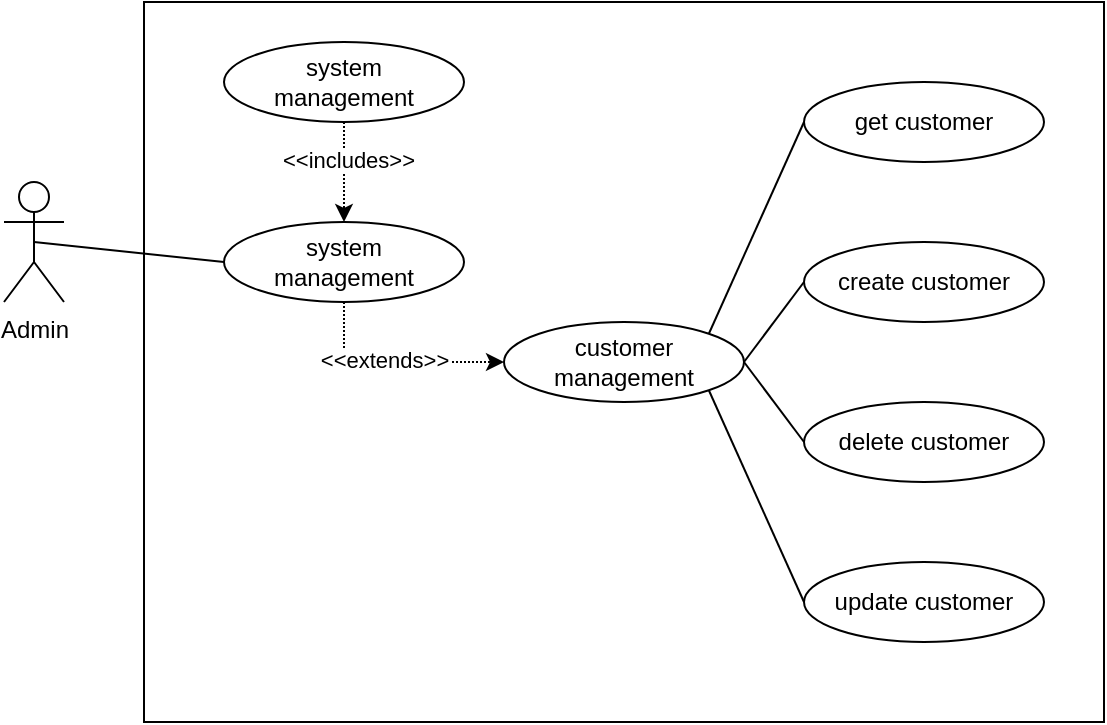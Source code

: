 <mxfile version="14.5.1" type="device"><diagram name="Page-1" id="13e1069c-82ec-6db2-03f1-153e76fe0fe0"><mxGraphModel dx="946" dy="640" grid="1" gridSize="10" guides="1" tooltips="1" connect="1" arrows="1" fold="1" page="1" pageScale="1" pageWidth="1100" pageHeight="850" background="#ffffff" math="0" shadow="0"><root><mxCell id="0"/><mxCell id="1" parent="0"/><mxCell id="FPW5YeOy28DIX5dO-_fG-21" value="" style="rounded=0;whiteSpace=wrap;html=1;" vertex="1" parent="1"><mxGeometry x="120" y="120" width="480" height="360" as="geometry"/></mxCell><mxCell id="FPW5YeOy28DIX5dO-_fG-8" value="update customer" style="ellipse;whiteSpace=wrap;html=1;" vertex="1" parent="1"><mxGeometry x="450" y="400" width="120" height="40" as="geometry"/></mxCell><mxCell id="FPW5YeOy28DIX5dO-_fG-9" value="create customer" style="ellipse;whiteSpace=wrap;html=1;" vertex="1" parent="1"><mxGeometry x="450" y="240" width="120" height="40" as="geometry"/></mxCell><mxCell id="FPW5YeOy28DIX5dO-_fG-10" value="delete customer" style="ellipse;whiteSpace=wrap;html=1;" vertex="1" parent="1"><mxGeometry x="450" y="320" width="120" height="40" as="geometry"/></mxCell><mxCell id="FPW5YeOy28DIX5dO-_fG-11" value="get customer" style="ellipse;whiteSpace=wrap;html=1;" vertex="1" parent="1"><mxGeometry x="450" y="160" width="120" height="40" as="geometry"/></mxCell><mxCell id="FPW5YeOy28DIX5dO-_fG-32" style="rounded=0;orthogonalLoop=1;jettySize=auto;html=1;entryX=0;entryY=0.5;entryDx=0;entryDy=0;endArrow=none;endFill=0;exitX=0.5;exitY=0.5;exitDx=0;exitDy=0;exitPerimeter=0;" edge="1" parent="1" source="PAUUsX8HU3BtI8HiSiR4-6" target="FPW5YeOy28DIX5dO-_fG-22"><mxGeometry relative="1" as="geometry"/></mxCell><mxCell id="PAUUsX8HU3BtI8HiSiR4-6" value="Admin" style="shape=umlActor;verticalLabelPosition=bottom;verticalAlign=top;html=1;" parent="1" vertex="1"><mxGeometry x="50" y="210" width="30" height="60" as="geometry"/></mxCell><mxCell id="FPW5YeOy28DIX5dO-_fG-16" value="customer management" style="ellipse;whiteSpace=wrap;html=1;" vertex="1" parent="1"><mxGeometry x="300" y="280" width="120" height="40" as="geometry"/></mxCell><mxCell id="FPW5YeOy28DIX5dO-_fG-17" value="" style="endArrow=none;html=1;entryX=0;entryY=0.5;entryDx=0;entryDy=0;exitX=1;exitY=0;exitDx=0;exitDy=0;" edge="1" parent="1" source="FPW5YeOy28DIX5dO-_fG-16" target="FPW5YeOy28DIX5dO-_fG-11"><mxGeometry width="50" height="50" relative="1" as="geometry"><mxPoint x="395" y="285" as="sourcePoint"/><mxPoint x="445" y="235" as="targetPoint"/></mxGeometry></mxCell><mxCell id="FPW5YeOy28DIX5dO-_fG-18" value="" style="endArrow=none;html=1;entryX=0;entryY=0.5;entryDx=0;entryDy=0;exitX=1;exitY=0.5;exitDx=0;exitDy=0;" edge="1" parent="1" source="FPW5YeOy28DIX5dO-_fG-16" target="FPW5YeOy28DIX5dO-_fG-9"><mxGeometry width="50" height="50" relative="1" as="geometry"><mxPoint x="412.426" y="295.858" as="sourcePoint"/><mxPoint x="460" y="190" as="targetPoint"/></mxGeometry></mxCell><mxCell id="FPW5YeOy28DIX5dO-_fG-19" value="" style="endArrow=none;html=1;entryX=0;entryY=0.5;entryDx=0;entryDy=0;exitX=1;exitY=1;exitDx=0;exitDy=0;" edge="1" parent="1" source="FPW5YeOy28DIX5dO-_fG-16" target="FPW5YeOy28DIX5dO-_fG-8"><mxGeometry width="50" height="50" relative="1" as="geometry"><mxPoint x="430" y="310" as="sourcePoint"/><mxPoint x="460" y="270" as="targetPoint"/></mxGeometry></mxCell><mxCell id="FPW5YeOy28DIX5dO-_fG-20" value="" style="endArrow=none;html=1;entryX=0;entryY=0.5;entryDx=0;entryDy=0;exitX=1;exitY=0.5;exitDx=0;exitDy=0;" edge="1" parent="1" source="FPW5YeOy28DIX5dO-_fG-16" target="FPW5YeOy28DIX5dO-_fG-10"><mxGeometry width="50" height="50" relative="1" as="geometry"><mxPoint x="412.426" y="324.142" as="sourcePoint"/><mxPoint x="460" y="430" as="targetPoint"/></mxGeometry></mxCell><mxCell id="FPW5YeOy28DIX5dO-_fG-26" style="edgeStyle=orthogonalEdgeStyle;rounded=0;orthogonalLoop=1;jettySize=auto;html=1;dashed=1;dashPattern=1 1;exitX=0.5;exitY=1;exitDx=0;exitDy=0;entryX=0;entryY=0.5;entryDx=0;entryDy=0;" edge="1" parent="1" source="FPW5YeOy28DIX5dO-_fG-22" target="FPW5YeOy28DIX5dO-_fG-16"><mxGeometry relative="1" as="geometry"/></mxCell><mxCell id="FPW5YeOy28DIX5dO-_fG-27" value="&amp;lt;&amp;lt;extends&amp;gt;&amp;gt;" style="edgeLabel;html=1;align=center;verticalAlign=middle;resizable=0;points=[];" vertex="1" connectable="0" parent="FPW5YeOy28DIX5dO-_fG-26"><mxGeometry x="-0.091" y="1" relative="1" as="geometry"><mxPoint as="offset"/></mxGeometry></mxCell><mxCell id="FPW5YeOy28DIX5dO-_fG-22" value="system&lt;br&gt;management" style="ellipse;whiteSpace=wrap;html=1;" vertex="1" parent="1"><mxGeometry x="160" y="230" width="120" height="40" as="geometry"/></mxCell><mxCell id="FPW5YeOy28DIX5dO-_fG-30" style="edgeStyle=orthogonalEdgeStyle;rounded=0;orthogonalLoop=1;jettySize=auto;html=1;dashed=1;dashPattern=1 1;exitX=0.5;exitY=1;exitDx=0;exitDy=0;" edge="1" parent="1" source="FPW5YeOy28DIX5dO-_fG-28" target="FPW5YeOy28DIX5dO-_fG-22"><mxGeometry relative="1" as="geometry"/></mxCell><mxCell id="FPW5YeOy28DIX5dO-_fG-31" value="&amp;lt;&amp;lt;includes&amp;gt;&amp;gt;" style="edgeLabel;html=1;align=center;verticalAlign=middle;resizable=0;points=[];" vertex="1" connectable="0" parent="FPW5YeOy28DIX5dO-_fG-30"><mxGeometry x="-0.26" y="2" relative="1" as="geometry"><mxPoint as="offset"/></mxGeometry></mxCell><mxCell id="FPW5YeOy28DIX5dO-_fG-28" value="system&lt;br&gt;management" style="ellipse;whiteSpace=wrap;html=1;" vertex="1" parent="1"><mxGeometry x="160" y="140" width="120" height="40" as="geometry"/></mxCell></root></mxGraphModel></diagram></mxfile>